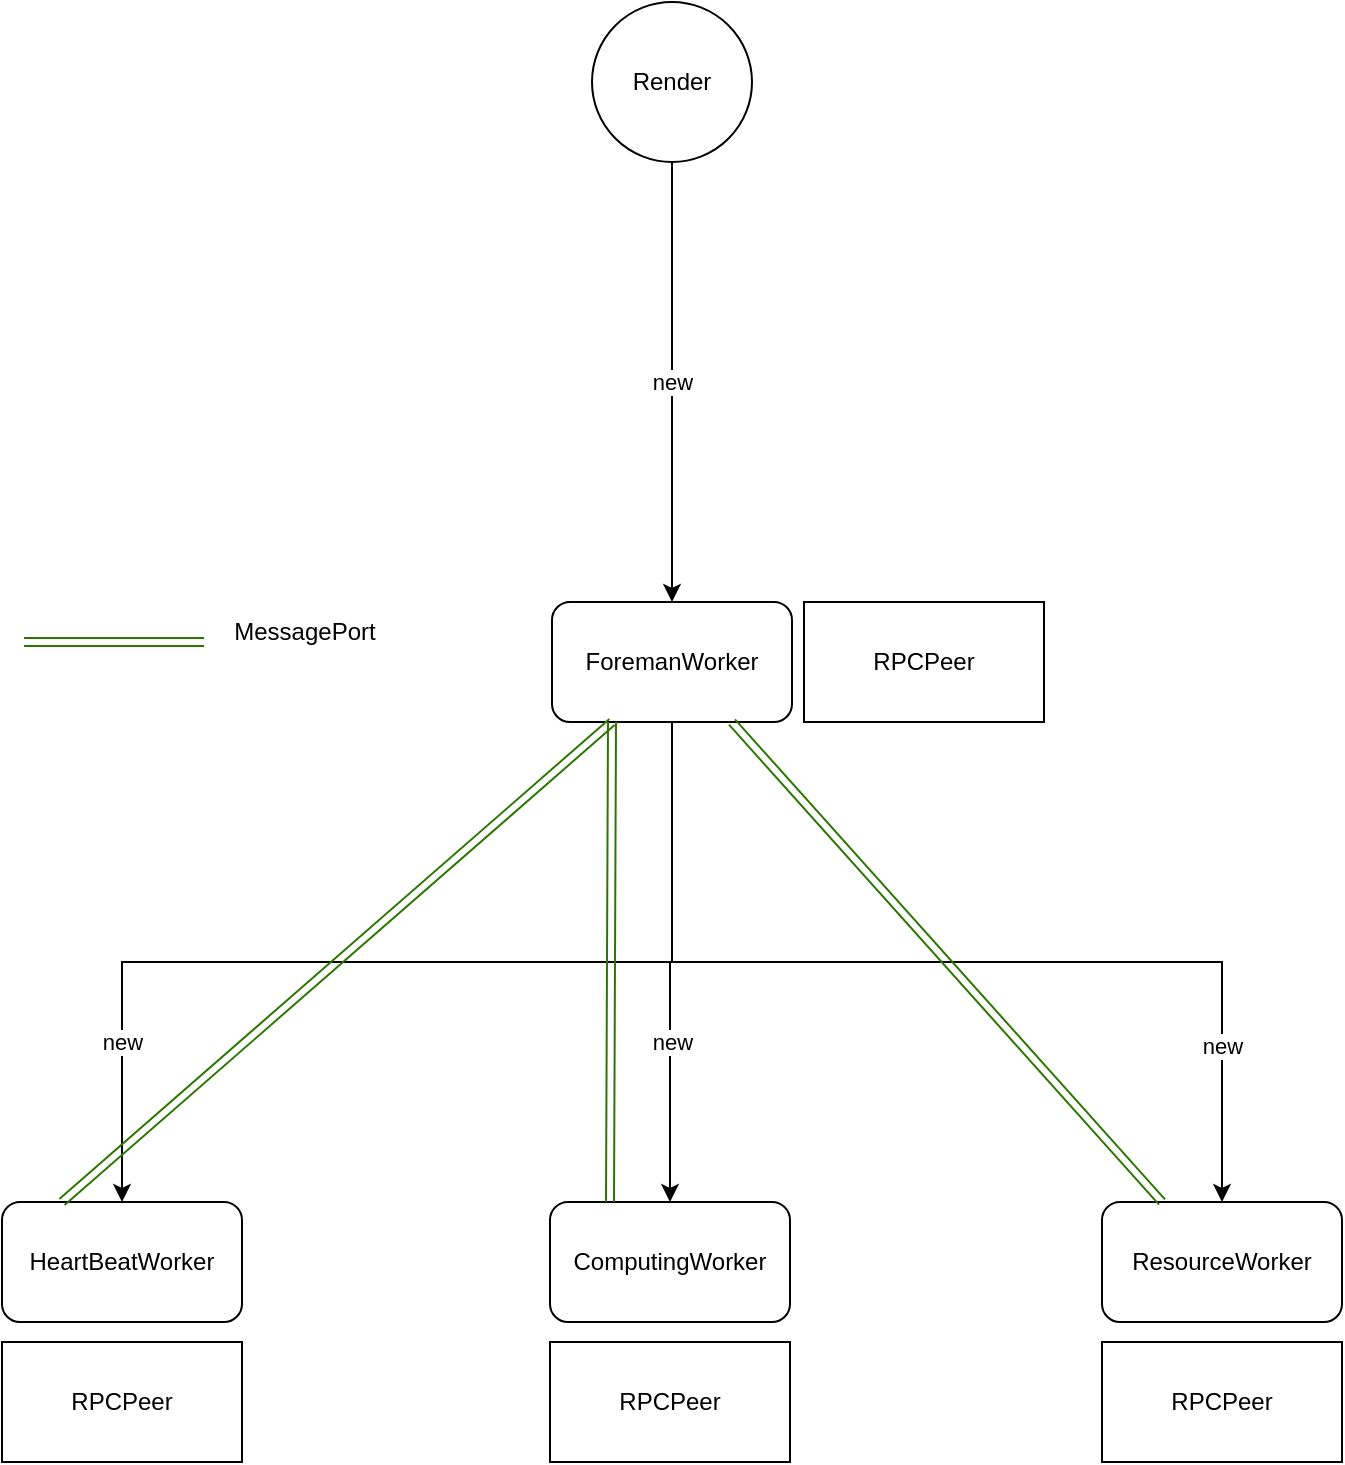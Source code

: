 <mxfile version="13.1.3" pages="2">
    <diagram name=" 创建结构" id="vOncwjSykvjLEZPpO_hH">
        <mxGraphModel dx="1122" dy="533" grid="1" gridSize="10" guides="1" tooltips="1" connect="1" arrows="1" fold="1" page="1" pageScale="1" pageWidth="827" pageHeight="1169" math="0" shadow="0">
            <root>
                <mxCell id="f7IRk7dsRdej3k670oUi-0"/>
                <mxCell id="f7IRk7dsRdej3k670oUi-1" parent="f7IRk7dsRdej3k670oUi-0"/>
                <mxCell id="f7IRk7dsRdej3k670oUi-2" value="new" style="edgeStyle=orthogonalEdgeStyle;rounded=0;orthogonalLoop=1;jettySize=auto;html=1;entryX=0.5;entryY=0;entryDx=0;entryDy=0;" parent="f7IRk7dsRdej3k670oUi-1" source="f7IRk7dsRdej3k670oUi-3" target="f7IRk7dsRdej3k670oUi-12" edge="1">
                    <mxGeometry relative="1" as="geometry"/>
                </mxCell>
                <mxCell id="f7IRk7dsRdej3k670oUi-3" value="Render" style="ellipse;whiteSpace=wrap;html=1;aspect=fixed;align=center;" parent="f7IRk7dsRdej3k670oUi-1" vertex="1">
                    <mxGeometry x="374" y="200" width="80" height="80" as="geometry"/>
                </mxCell>
                <mxCell id="f7IRk7dsRdej3k670oUi-4" value="RPCPeer" style="rounded=0;whiteSpace=wrap;html=1;align=center;" parent="f7IRk7dsRdej3k670oUi-1" vertex="1">
                    <mxGeometry x="79" y="870" width="120" height="60" as="geometry"/>
                </mxCell>
                <mxCell id="f7IRk7dsRdej3k670oUi-5" value="&lt;span&gt;HeartBeatWorker&lt;/span&gt;" style="rounded=1;whiteSpace=wrap;html=1;align=center;" parent="f7IRk7dsRdej3k670oUi-1" vertex="1">
                    <mxGeometry x="79" y="800" width="120" height="60" as="geometry"/>
                </mxCell>
                <mxCell id="f7IRk7dsRdej3k670oUi-6" value="&lt;span&gt;ComputingWorker&lt;/span&gt;" style="rounded=1;whiteSpace=wrap;html=1;align=center;" parent="f7IRk7dsRdej3k670oUi-1" vertex="1">
                    <mxGeometry x="353" y="800" width="120" height="60" as="geometry"/>
                </mxCell>
                <mxCell id="f7IRk7dsRdej3k670oUi-7" value="RPCPeer" style="rounded=0;whiteSpace=wrap;html=1;align=center;" parent="f7IRk7dsRdej3k670oUi-1" vertex="1">
                    <mxGeometry x="353" y="870" width="120" height="60" as="geometry"/>
                </mxCell>
                <mxCell id="f7IRk7dsRdej3k670oUi-8" value="RPCPeer" style="rounded=0;whiteSpace=wrap;html=1;align=center;" parent="f7IRk7dsRdej3k670oUi-1" vertex="1">
                    <mxGeometry x="629" y="870" width="120" height="60" as="geometry"/>
                </mxCell>
                <mxCell id="f7IRk7dsRdej3k670oUi-9" value="&lt;span&gt;ResourceWorker&lt;/span&gt;" style="rounded=1;whiteSpace=wrap;html=1;align=center;" parent="f7IRk7dsRdej3k670oUi-1" vertex="1">
                    <mxGeometry x="629" y="800" width="120" height="60" as="geometry"/>
                </mxCell>
                <mxCell id="f7IRk7dsRdej3k670oUi-10" style="edgeStyle=orthogonalEdgeStyle;rounded=0;orthogonalLoop=1;jettySize=auto;html=1;entryX=0.5;entryY=0;entryDx=0;entryDy=0;" parent="f7IRk7dsRdej3k670oUi-1" source="f7IRk7dsRdej3k670oUi-12" target="f7IRk7dsRdej3k670oUi-6" edge="1">
                    <mxGeometry relative="1" as="geometry">
                        <mxPoint x="414" y="780" as="targetPoint"/>
                    </mxGeometry>
                </mxCell>
                <mxCell id="f7IRk7dsRdej3k670oUi-11" value="new" style="edgeLabel;html=1;align=center;verticalAlign=middle;resizable=0;points=[];" parent="f7IRk7dsRdej3k670oUi-10" vertex="1" connectable="0">
                    <mxGeometry x="0.209" y="1" relative="1" as="geometry">
                        <mxPoint x="-0.05" y="15.6" as="offset"/>
                    </mxGeometry>
                </mxCell>
                <mxCell id="468uHudpnJpQwAChF9pr-0" style="edgeStyle=orthogonalEdgeStyle;rounded=0;orthogonalLoop=1;jettySize=auto;html=1;entryX=0.5;entryY=0;entryDx=0;entryDy=0;exitX=0.5;exitY=1;exitDx=0;exitDy=0;" parent="f7IRk7dsRdej3k670oUi-1" source="f7IRk7dsRdej3k670oUi-12" target="f7IRk7dsRdej3k670oUi-9" edge="1">
                    <mxGeometry relative="1" as="geometry"/>
                </mxCell>
                <mxCell id="468uHudpnJpQwAChF9pr-3" value="new" style="edgeLabel;html=1;align=center;verticalAlign=middle;resizable=0;points=[];" parent="468uHudpnJpQwAChF9pr-0" vertex="1" connectable="0">
                    <mxGeometry x="0.695" y="2" relative="1" as="geometry">
                        <mxPoint x="-2.04" as="offset"/>
                    </mxGeometry>
                </mxCell>
                <mxCell id="468uHudpnJpQwAChF9pr-1" style="edgeStyle=orthogonalEdgeStyle;rounded=0;orthogonalLoop=1;jettySize=auto;html=1;entryX=0.5;entryY=0;entryDx=0;entryDy=0;exitX=0.5;exitY=1;exitDx=0;exitDy=0;" parent="f7IRk7dsRdej3k670oUi-1" source="f7IRk7dsRdej3k670oUi-12" target="f7IRk7dsRdej3k670oUi-5" edge="1">
                    <mxGeometry relative="1" as="geometry"/>
                </mxCell>
                <mxCell id="468uHudpnJpQwAChF9pr-2" value="new" style="edgeLabel;html=1;align=center;verticalAlign=middle;resizable=0;points=[];" parent="468uHudpnJpQwAChF9pr-1" vertex="1" connectable="0">
                    <mxGeometry x="0.718" y="1" relative="1" as="geometry">
                        <mxPoint x="-1.04" y="-7.73" as="offset"/>
                    </mxGeometry>
                </mxCell>
                <mxCell id="f7IRk7dsRdej3k670oUi-12" value="ForemanWorker" style="rounded=1;whiteSpace=wrap;html=1;align=center;" parent="f7IRk7dsRdej3k670oUi-1" vertex="1">
                    <mxGeometry x="354" y="500" width="120" height="60" as="geometry"/>
                </mxCell>
                <mxCell id="f7IRk7dsRdej3k670oUi-13" value="RPCPeer" style="rounded=0;whiteSpace=wrap;html=1;align=center;" parent="f7IRk7dsRdej3k670oUi-1" vertex="1">
                    <mxGeometry x="480" y="500" width="120" height="60" as="geometry"/>
                </mxCell>
                <mxCell id="EO4_N59q5k_WsvdqyIVr-0" value="" style="shape=link;html=1;exitX=0.25;exitY=0;exitDx=0;exitDy=0;entryX=0.25;entryY=1;entryDx=0;entryDy=0;fillColor=#60a917;strokeColor=#2D7600;" parent="f7IRk7dsRdej3k670oUi-1" source="f7IRk7dsRdej3k670oUi-5" target="f7IRk7dsRdej3k670oUi-12" edge="1">
                    <mxGeometry width="50" height="50" relative="1" as="geometry">
                        <mxPoint x="330" y="620" as="sourcePoint"/>
                        <mxPoint x="380" y="570" as="targetPoint"/>
                    </mxGeometry>
                </mxCell>
                <mxCell id="EO4_N59q5k_WsvdqyIVr-1" value="" style="shape=link;html=1;exitX=0.25;exitY=0;exitDx=0;exitDy=0;entryX=0.25;entryY=1;entryDx=0;entryDy=0;fillColor=#60a917;strokeColor=#2D7600;" parent="f7IRk7dsRdej3k670oUi-1" source="f7IRk7dsRdej3k670oUi-6" target="f7IRk7dsRdej3k670oUi-12" edge="1">
                    <mxGeometry width="50" height="50" relative="1" as="geometry">
                        <mxPoint x="330" y="620" as="sourcePoint"/>
                        <mxPoint x="380" y="570" as="targetPoint"/>
                    </mxGeometry>
                </mxCell>
                <mxCell id="EO4_N59q5k_WsvdqyIVr-2" value="" style="shape=link;html=1;entryX=0.75;entryY=1;entryDx=0;entryDy=0;exitX=0.25;exitY=0;exitDx=0;exitDy=0;fillColor=#60a917;strokeColor=#2D7600;" parent="f7IRk7dsRdej3k670oUi-1" source="f7IRk7dsRdej3k670oUi-9" target="f7IRk7dsRdej3k670oUi-12" edge="1">
                    <mxGeometry width="50" height="50" relative="1" as="geometry">
                        <mxPoint x="330" y="620" as="sourcePoint"/>
                        <mxPoint x="380" y="570" as="targetPoint"/>
                    </mxGeometry>
                </mxCell>
                <mxCell id="EO4_N59q5k_WsvdqyIVr-5" value="" style="shape=link;html=1;fillColor=#60a917;strokeColor=#2D7600;" parent="f7IRk7dsRdej3k670oUi-1" edge="1">
                    <mxGeometry width="50" height="50" relative="1" as="geometry">
                        <mxPoint x="90" y="520" as="sourcePoint"/>
                        <mxPoint x="180" y="520" as="targetPoint"/>
                    </mxGeometry>
                </mxCell>
                <mxCell id="EO4_N59q5k_WsvdqyIVr-6" value="MessagePort" style="text;html=1;strokeColor=none;fillColor=none;align=center;verticalAlign=middle;whiteSpace=wrap;rounded=0;shadow=0;glass=0;comic=0;" parent="f7IRk7dsRdej3k670oUi-1" vertex="1">
                    <mxGeometry x="190" y="490" width="81" height="50" as="geometry"/>
                </mxCell>
            </root>
        </mxGraphModel>
    </diagram>
    <diagram id="D6n6nEyaR1c3yi7auSzh" name="RPCPeer">
        <mxGraphModel dx="1122" dy="533" grid="1" gridSize="10" guides="1" tooltips="1" connect="1" arrows="1" fold="1" page="1" pageScale="1" pageWidth="827" pageHeight="1169" math="0" shadow="0">
            <root>
                <mxCell id="qafDblIGkmdD1Ma4jw_D-0"/>
                <mxCell id="qafDblIGkmdD1Ma4jw_D-1" parent="qafDblIGkmdD1Ma4jw_D-0"/>
                <mxCell id="uF9s_sddZcA3qJSSGpFE-6" value="" style="edgeStyle=orthogonalEdgeStyle;rounded=0;orthogonalLoop=1;jettySize=auto;html=1;exitX=0.5;exitY=1;exitDx=0;exitDy=0;" parent="qafDblIGkmdD1Ma4jw_D-1" source="wd_lIS4o0YeRe9TUKf8m-0" target="uF9s_sddZcA3qJSSGpFE-5" edge="1">
                    <mxGeometry relative="1" as="geometry">
                        <mxPoint x="170" y="110" as="sourcePoint"/>
                    </mxGeometry>
                </mxCell>
                <mxCell id="uF9s_sddZcA3qJSSGpFE-8" value="" style="edgeStyle=orthogonalEdgeStyle;rounded=0;orthogonalLoop=1;jettySize=auto;html=1;" parent="qafDblIGkmdD1Ma4jw_D-1" source="uF9s_sddZcA3qJSSGpFE-5" target="uF9s_sddZcA3qJSSGpFE-7" edge="1">
                    <mxGeometry relative="1" as="geometry"/>
                </mxCell>
                <mxCell id="uF9s_sddZcA3qJSSGpFE-5" value="&lt;span style=&quot;text-align: left&quot;&gt;registryList&lt;/span&gt;.add" style="rounded=0;whiteSpace=wrap;html=1;shadow=0;glass=0;comic=0;align=center;" parent="qafDblIGkmdD1Ma4jw_D-1" vertex="1">
                    <mxGeometry x="110" y="190" width="120" height="60" as="geometry"/>
                </mxCell>
                <mxCell id="wd_lIS4o0YeRe9TUKf8m-6" value="" style="edgeStyle=orthogonalEdgeStyle;rounded=0;orthogonalLoop=1;jettySize=auto;html=1;" parent="qafDblIGkmdD1Ma4jw_D-1" source="uF9s_sddZcA3qJSSGpFE-7" target="wd_lIS4o0YeRe9TUKf8m-5" edge="1">
                    <mxGeometry relative="1" as="geometry"/>
                </mxCell>
                <mxCell id="uF9s_sddZcA3qJSSGpFE-7" value="syncRegistryMap" style="rounded=0;whiteSpace=wrap;html=1;shadow=0;glass=0;comic=0;align=center;" parent="qafDblIGkmdD1Ma4jw_D-1" vertex="1">
                    <mxGeometry x="110" y="330" width="120" height="60" as="geometry"/>
                </mxCell>
                <mxCell id="wd_lIS4o0YeRe9TUKf8m-5" value="postMessage(&quot;addRegistry&lt;br&gt;&quot;, newData)" style="rounded=0;whiteSpace=wrap;html=1;shadow=0;glass=0;comic=0;align=center;" parent="qafDblIGkmdD1Ma4jw_D-1" vertex="1">
                    <mxGeometry x="80" y="470" width="180" height="60" as="geometry"/>
                </mxCell>
                <mxCell id="uF9s_sddZcA3qJSSGpFE-13" value="" style="edgeStyle=orthogonalEdgeStyle;rounded=0;orthogonalLoop=1;jettySize=auto;html=1;exitX=0.5;exitY=1;exitDx=0;exitDy=0;" parent="qafDblIGkmdD1Ma4jw_D-1" source="wd_lIS4o0YeRe9TUKf8m-2" target="uF9s_sddZcA3qJSSGpFE-12" edge="1">
                    <mxGeometry relative="1" as="geometry">
                        <mxPoint x="483" y="530" as="sourcePoint"/>
                    </mxGeometry>
                </mxCell>
                <mxCell id="uF9s_sddZcA3qJSSGpFE-15" value="" style="edgeStyle=orthogonalEdgeStyle;rounded=0;orthogonalLoop=1;jettySize=auto;html=1;" parent="qafDblIGkmdD1Ma4jw_D-1" source="uF9s_sddZcA3qJSSGpFE-21" target="uF9s_sddZcA3qJSSGpFE-14" edge="1">
                    <mxGeometry relative="1" as="geometry"/>
                </mxCell>
                <mxCell id="uF9s_sddZcA3qJSSGpFE-18" style="edgeStyle=orthogonalEdgeStyle;rounded=0;orthogonalLoop=1;jettySize=auto;html=1;entryX=0;entryY=0.5;entryDx=0;entryDy=0;exitX=0.5;exitY=0;exitDx=0;exitDy=0;" parent="qafDblIGkmdD1Ma4jw_D-1" source="uF9s_sddZcA3qJSSGpFE-19" target="wd_lIS4o0YeRe9TUKf8m-2" edge="1">
                    <mxGeometry relative="1" as="geometry">
                        <mxPoint x="423" y="500" as="targetPoint"/>
                        <Array as="points">
                            <mxPoint x="322" y="550"/>
                            <mxPoint x="323" y="550"/>
                            <mxPoint x="323" y="500"/>
                        </Array>
                    </mxGeometry>
                </mxCell>
                <mxCell id="uF9s_sddZcA3qJSSGpFE-12" value="&lt;span style=&quot;text-align: left&quot;&gt;registryList&lt;/span&gt;.find" style="rounded=0;whiteSpace=wrap;html=1;shadow=0;glass=0;comic=0;align=center;" parent="qafDblIGkmdD1Ma4jw_D-1" vertex="1">
                    <mxGeometry x="423" y="610" width="120" height="60" as="geometry"/>
                </mxCell>
                <mxCell id="uF9s_sddZcA3qJSSGpFE-24" value="" style="edgeStyle=orthogonalEdgeStyle;rounded=0;orthogonalLoop=1;jettySize=auto;html=1;" parent="qafDblIGkmdD1Ma4jw_D-1" source="uF9s_sddZcA3qJSSGpFE-14" target="uF9s_sddZcA3qJSSGpFE-23" edge="1">
                    <mxGeometry relative="1" as="geometry"/>
                </mxCell>
                <mxCell id="uF9s_sddZcA3qJSSGpFE-14" value="channelMap.find" style="rounded=0;whiteSpace=wrap;html=1;shadow=0;glass=0;comic=0;align=center;" parent="qafDblIGkmdD1Ma4jw_D-1" vertex="1">
                    <mxGeometry x="423" y="880" width="120" height="60" as="geometry"/>
                </mxCell>
                <mxCell id="uF9s_sddZcA3qJSSGpFE-23" value="postMessage(&quot;runMethod&lt;br&gt;&quot;, webWorkerPacket)" style="rounded=0;shadow=0;glass=0;comic=0;align=center;whiteSpace=wrap;html=1;verticalAlign=middle;" parent="qafDblIGkmdD1Ma4jw_D-1" vertex="1">
                    <mxGeometry x="389.5" y="1020" width="187" height="60" as="geometry"/>
                </mxCell>
                <mxCell id="uF9s_sddZcA3qJSSGpFE-19" value="checkParams" style="rhombus;whiteSpace=wrap;html=1;shadow=0;glass=0;comic=0;align=center;" parent="qafDblIGkmdD1Ma4jw_D-1" vertex="1">
                    <mxGeometry x="257" y="530" width="130" height="80" as="geometry"/>
                </mxCell>
                <mxCell id="uF9s_sddZcA3qJSSGpFE-20" style="edgeStyle=orthogonalEdgeStyle;rounded=0;orthogonalLoop=1;jettySize=auto;html=1;exitX=0;exitY=0.5;exitDx=0;exitDy=0;entryX=0.5;entryY=1;entryDx=0;entryDy=0;" parent="qafDblIGkmdD1Ma4jw_D-1" source="uF9s_sddZcA3qJSSGpFE-12" target="uF9s_sddZcA3qJSSGpFE-19" edge="1">
                    <mxGeometry relative="1" as="geometry">
                        <mxPoint x="423" y="640" as="sourcePoint"/>
                        <mxPoint x="290" y="650" as="targetPoint"/>
                        <Array as="points">
                            <mxPoint x="323" y="640"/>
                            <mxPoint x="323" y="610"/>
                        </Array>
                    </mxGeometry>
                </mxCell>
                <mxCell id="uF9s_sddZcA3qJSSGpFE-21" value="getContext" style="rounded=0;whiteSpace=wrap;html=1;shadow=0;glass=0;comic=0;align=center;" parent="qafDblIGkmdD1Ma4jw_D-1" vertex="1">
                    <mxGeometry x="423" y="750" width="120" height="60" as="geometry"/>
                </mxCell>
                <mxCell id="uF9s_sddZcA3qJSSGpFE-22" value="" style="edgeStyle=orthogonalEdgeStyle;rounded=0;orthogonalLoop=1;jettySize=auto;html=1;" parent="qafDblIGkmdD1Ma4jw_D-1" source="uF9s_sddZcA3qJSSGpFE-12" target="uF9s_sddZcA3qJSSGpFE-21" edge="1">
                    <mxGeometry relative="1" as="geometry">
                        <mxPoint x="483" y="670" as="sourcePoint"/>
                        <mxPoint x="483" y="990" as="targetPoint"/>
                    </mxGeometry>
                </mxCell>
                <mxCell id="uF9s_sddZcA3qJSSGpFE-30" value="" style="edgeStyle=orthogonalEdgeStyle;rounded=0;orthogonalLoop=1;jettySize=auto;html=1;" parent="qafDblIGkmdD1Ma4jw_D-1" source="uF9s_sddZcA3qJSSGpFE-28" target="uF9s_sddZcA3qJSSGpFE-29" edge="1">
                    <mxGeometry relative="1" as="geometry"/>
                </mxCell>
                <mxCell id="uF9s_sddZcA3qJSSGpFE-28" value="&quot;runMethod&quot;" style="rounded=0;whiteSpace=wrap;html=1;shadow=0;glass=0;comic=0;align=center;" parent="qafDblIGkmdD1Ma4jw_D-1" vertex="1">
                    <mxGeometry x="630" y="190" width="120" height="60" as="geometry"/>
                </mxCell>
                <mxCell id="uF9s_sddZcA3qJSSGpFE-32" value="" style="edgeStyle=orthogonalEdgeStyle;rounded=0;orthogonalLoop=1;jettySize=auto;html=1;" parent="qafDblIGkmdD1Ma4jw_D-1" source="uF9s_sddZcA3qJSSGpFE-29" target="uF9s_sddZcA3qJSSGpFE-31" edge="1">
                    <mxGeometry relative="1" as="geometry"/>
                </mxCell>
                <mxCell id="uF9s_sddZcA3qJSSGpFE-29" value="reflectMethod" style="rounded=0;whiteSpace=wrap;html=1;shadow=0;glass=0;comic=0;align=center;" parent="qafDblIGkmdD1Ma4jw_D-1" vertex="1">
                    <mxGeometry x="630" y="330" width="120" height="60" as="geometry"/>
                </mxCell>
                <mxCell id="uF9s_sddZcA3qJSSGpFE-40" value="" style="edgeStyle=orthogonalEdgeStyle;rounded=0;orthogonalLoop=1;jettySize=auto;html=1;" parent="qafDblIGkmdD1Ma4jw_D-1" source="UpkyRGYuWqaQMwjeQpJS-17" target="uF9s_sddZcA3qJSSGpFE-39" edge="1">
                    <mxGeometry relative="1" as="geometry"/>
                </mxCell>
                <mxCell id="uF9s_sddZcA3qJSSGpFE-31" value="excuteMethod" style="rounded=0;whiteSpace=wrap;html=1;shadow=0;glass=0;comic=0;align=center;" parent="qafDblIGkmdD1Ma4jw_D-1" vertex="1">
                    <mxGeometry x="630" y="470" width="120" height="60" as="geometry"/>
                </mxCell>
                <mxCell id="UpkyRGYuWqaQMwjeQpJS-16" style="edgeStyle=orthogonalEdgeStyle;rounded=0;orthogonalLoop=1;jettySize=auto;html=1;entryX=1;entryY=0.5;entryDx=0;entryDy=0;" parent="qafDblIGkmdD1Ma4jw_D-1" source="uF9s_sddZcA3qJSSGpFE-39" target="uF9s_sddZcA3qJSSGpFE-12" edge="1">
                    <mxGeometry relative="1" as="geometry"/>
                </mxCell>
                <mxCell id="uF9s_sddZcA3qJSSGpFE-39" value="callback" style="rounded=0;whiteSpace=wrap;html=1;shadow=0;glass=0;comic=0;align=center;" parent="qafDblIGkmdD1Ma4jw_D-1" vertex="1">
                    <mxGeometry x="630" y="750" width="120" height="60" as="geometry"/>
                </mxCell>
                <mxCell id="uF9s_sddZcA3qJSSGpFE-35" value="" style="edgeStyle=orthogonalEdgeStyle;rounded=0;orthogonalLoop=1;jettySize=auto;html=1;" parent="qafDblIGkmdD1Ma4jw_D-1" source="uF9s_sddZcA3qJSSGpFE-33" target="uF9s_sddZcA3qJSSGpFE-34" edge="1">
                    <mxGeometry relative="1" as="geometry"/>
                </mxCell>
                <mxCell id="uF9s_sddZcA3qJSSGpFE-33" value="&quot;link&quot;" style="rounded=0;whiteSpace=wrap;html=1;shadow=0;glass=0;comic=0;align=center;" parent="qafDblIGkmdD1Ma4jw_D-1" vertex="1">
                    <mxGeometry x="294" y="190" width="120" height="60" as="geometry"/>
                </mxCell>
                <mxCell id="uF9s_sddZcA3qJSSGpFE-34" value="channelMap.add" style="rounded=0;whiteSpace=wrap;html=1;shadow=0;glass=0;comic=0;align=center;" parent="qafDblIGkmdD1Ma4jw_D-1" vertex="1">
                    <mxGeometry x="294" y="330" width="120" height="60" as="geometry"/>
                </mxCell>
                <mxCell id="uF9s_sddZcA3qJSSGpFE-37" style="edgeStyle=orthogonalEdgeStyle;rounded=0;orthogonalLoop=1;jettySize=auto;html=1;entryX=0.5;entryY=0;entryDx=0;entryDy=0;exitX=1;exitY=0.5;exitDx=0;exitDy=0;" parent="qafDblIGkmdD1Ma4jw_D-1" source="wd_lIS4o0YeRe9TUKf8m-1" target="uF9s_sddZcA3qJSSGpFE-28" edge="1">
                    <mxGeometry relative="1" as="geometry">
                        <mxPoint x="610" y="80" as="sourcePoint"/>
                    </mxGeometry>
                </mxCell>
                <mxCell id="uF9s_sddZcA3qJSSGpFE-38" style="edgeStyle=orthogonalEdgeStyle;rounded=0;orthogonalLoop=1;jettySize=auto;html=1;entryX=0.5;entryY=0;entryDx=0;entryDy=0;exitX=0;exitY=0.5;exitDx=0;exitDy=0;" parent="qafDblIGkmdD1Ma4jw_D-1" source="wd_lIS4o0YeRe9TUKf8m-1" target="uF9s_sddZcA3qJSSGpFE-33" edge="1">
                    <mxGeometry relative="1" as="geometry">
                        <mxPoint x="490" y="80" as="sourcePoint"/>
                    </mxGeometry>
                </mxCell>
                <mxCell id="wd_lIS4o0YeRe9TUKf8m-0" value="&lt;span&gt;registerMethod&lt;/span&gt;" style="ellipse;whiteSpace=wrap;html=1;shadow=0;glass=0;comic=0;align=center;" parent="qafDblIGkmdD1Ma4jw_D-1" vertex="1">
                    <mxGeometry x="110" y="40" width="120" height="80" as="geometry"/>
                </mxCell>
                <mxCell id="WwwSl-hBARtXeRelkfZ--1" value="" style="edgeStyle=orthogonalEdgeStyle;rounded=0;orthogonalLoop=1;jettySize=auto;html=1;entryX=0.5;entryY=0;entryDx=0;entryDy=0;" parent="qafDblIGkmdD1Ma4jw_D-1" source="wd_lIS4o0YeRe9TUKf8m-1" target="WwwSl-hBARtXeRelkfZ--2" edge="1">
                    <mxGeometry relative="1" as="geometry">
                        <mxPoint x="550" y="200" as="targetPoint"/>
                    </mxGeometry>
                </mxCell>
                <mxCell id="wd_lIS4o0YeRe9TUKf8m-1" value="&lt;span&gt;onMessage&lt;/span&gt;" style="ellipse;whiteSpace=wrap;html=1;shadow=0;glass=0;comic=0;align=center;" parent="qafDblIGkmdD1Ma4jw_D-1" vertex="1">
                    <mxGeometry x="470" y="40" width="120" height="80" as="geometry"/>
                </mxCell>
                <mxCell id="wd_lIS4o0YeRe9TUKf8m-2" value="&lt;span&gt;callMethod&lt;/span&gt;" style="ellipse;whiteSpace=wrap;html=1;shadow=0;glass=0;comic=0;align=center;" parent="qafDblIGkmdD1Ma4jw_D-1" vertex="1">
                    <mxGeometry x="423" y="460" width="120" height="80" as="geometry"/>
                </mxCell>
                <mxCell id="UpkyRGYuWqaQMwjeQpJS-17" value="hasCallback" style="rhombus;whiteSpace=wrap;html=1;shadow=0;glass=0;comic=0;align=center;" parent="qafDblIGkmdD1Ma4jw_D-1" vertex="1">
                    <mxGeometry x="620" y="600" width="140" height="80" as="geometry"/>
                </mxCell>
                <mxCell id="UpkyRGYuWqaQMwjeQpJS-18" value="" style="edgeStyle=orthogonalEdgeStyle;rounded=0;orthogonalLoop=1;jettySize=auto;html=1;" parent="qafDblIGkmdD1Ma4jw_D-1" source="uF9s_sddZcA3qJSSGpFE-31" target="UpkyRGYuWqaQMwjeQpJS-17" edge="1">
                    <mxGeometry relative="1" as="geometry">
                        <mxPoint x="690" y="530" as="sourcePoint"/>
                        <mxPoint x="690" y="750" as="targetPoint"/>
                    </mxGeometry>
                </mxCell>
                <mxCell id="WwwSl-hBARtXeRelkfZ--4" style="edgeStyle=orthogonalEdgeStyle;rounded=0;orthogonalLoop=1;jettySize=auto;html=1;entryX=0.5;entryY=0;entryDx=0;entryDy=0;" parent="qafDblIGkmdD1Ma4jw_D-1" source="WwwSl-hBARtXeRelkfZ--2" target="WwwSl-hBARtXeRelkfZ--3" edge="1">
                    <mxGeometry relative="1" as="geometry"/>
                </mxCell>
                <mxCell id="WwwSl-hBARtXeRelkfZ--2" value="&quot;addRegistry&quot;" style="rounded=0;whiteSpace=wrap;html=1;shadow=0;glass=0;comic=0;align=center;" parent="qafDblIGkmdD1Ma4jw_D-1" vertex="1">
                    <mxGeometry x="470" y="190" width="120" height="60" as="geometry"/>
                </mxCell>
                <mxCell id="WwwSl-hBARtXeRelkfZ--3" value="checkR&lt;span style=&quot;text-align: left&quot;&gt;egistryList&lt;/span&gt;" style="rounded=0;whiteSpace=wrap;html=1;shadow=0;glass=0;comic=0;align=center;" parent="qafDblIGkmdD1Ma4jw_D-1" vertex="1">
                    <mxGeometry x="470" y="330" width="120" height="60" as="geometry"/>
                </mxCell>
                <mxCell id="UpkyRGYuWqaQMwjeQpJS-0" value="RPCPeer" style="swimlane;fontStyle=1;align=center;verticalAlign=top;childLayout=stackLayout;horizontal=1;startSize=26;horizontalStack=0;resizeParent=1;resizeParentMax=0;resizeLast=0;collapsible=1;marginBottom=0;shadow=0;glass=0;comic=0;html=1;" parent="qafDblIGkmdD1Ma4jw_D-1" vertex="1">
                    <mxGeometry x="50" y="750" width="320" height="202" as="geometry"/>
                </mxCell>
                <mxCell id="UpkyRGYuWqaQMwjeQpJS-1" value="+ registryList : List&lt;Executor&gt;" style="text;strokeColor=none;fillColor=none;align=left;verticalAlign=top;spacingLeft=4;spacingRight=4;overflow=hidden;rotatable=0;points=[[0,0.5],[1,0.5]];portConstraint=eastwest;" parent="UpkyRGYuWqaQMwjeQpJS-0" vertex="1">
                    <mxGeometry y="26" width="320" height="26" as="geometry"/>
                </mxCell>
                <mxCell id="UpkyRGYuWqaQMwjeQpJS-8" value="+ channelMap: Map&lt;string, Port&gt;" style="text;strokeColor=none;fillColor=none;align=left;verticalAlign=top;spacingLeft=4;spacingRight=4;overflow=hidden;rotatable=0;points=[[0,0.5],[1,0.5]];portConstraint=eastwest;" parent="UpkyRGYuWqaQMwjeQpJS-0" vertex="1">
                    <mxGeometry y="52" width="320" height="26" as="geometry"/>
                </mxCell>
                <mxCell id="UpkyRGYuWqaQMwjeQpJS-2" value="" style="line;strokeWidth=1;fillColor=none;align=left;verticalAlign=middle;spacingTop=-1;spacingLeft=3;spacingRight=3;rotatable=0;labelPosition=right;points=[];portConstraint=eastwest;" parent="UpkyRGYuWqaQMwjeQpJS-0" vertex="1">
                    <mxGeometry y="78" width="320" height="8" as="geometry"/>
                </mxCell>
                <mxCell id="UpkyRGYuWqaQMwjeQpJS-3" value="+ onMessage(m: string, data: any)" style="text;strokeColor=none;fillColor=none;align=left;verticalAlign=top;spacingLeft=4;spacingRight=4;overflow=hidden;rotatable=0;points=[[0,0.5],[1,0.5]];portConstraint=eastwest;" parent="UpkyRGYuWqaQMwjeQpJS-0" vertex="1">
                    <mxGeometry y="86" width="320" height="26" as="geometry"/>
                </mxCell>
                <mxCell id="UpkyRGYuWqaQMwjeQpJS-10" value="+ registerMethod(context: string, methodName: string, &#10;params: Param[])" style="text;strokeColor=none;fillColor=none;align=left;verticalAlign=top;spacingLeft=4;spacingRight=4;overflow=hidden;rotatable=0;points=[[0,0.5],[1,0.5]];portConstraint=eastwest;" parent="UpkyRGYuWqaQMwjeQpJS-0" vertex="1">
                    <mxGeometry y="112" width="320" height="38" as="geometry"/>
                </mxCell>
                <mxCell id="UpkyRGYuWqaQMwjeQpJS-11" value="+ callMethod(context:string, methodName:string, params: Param[], callback)" style="text;strokeColor=none;fillColor=none;align=left;verticalAlign=top;spacingLeft=4;spacingRight=4;overflow=hidden;rotatable=0;points=[[0,0.5],[1,0.5]];portConstraint=eastwest;whiteSpace=wrap;" parent="UpkyRGYuWqaQMwjeQpJS-0" vertex="1">
                    <mxGeometry y="150" width="320" height="52" as="geometry"/>
                </mxCell>
            </root>
        </mxGraphModel>
    </diagram>
</mxfile>
